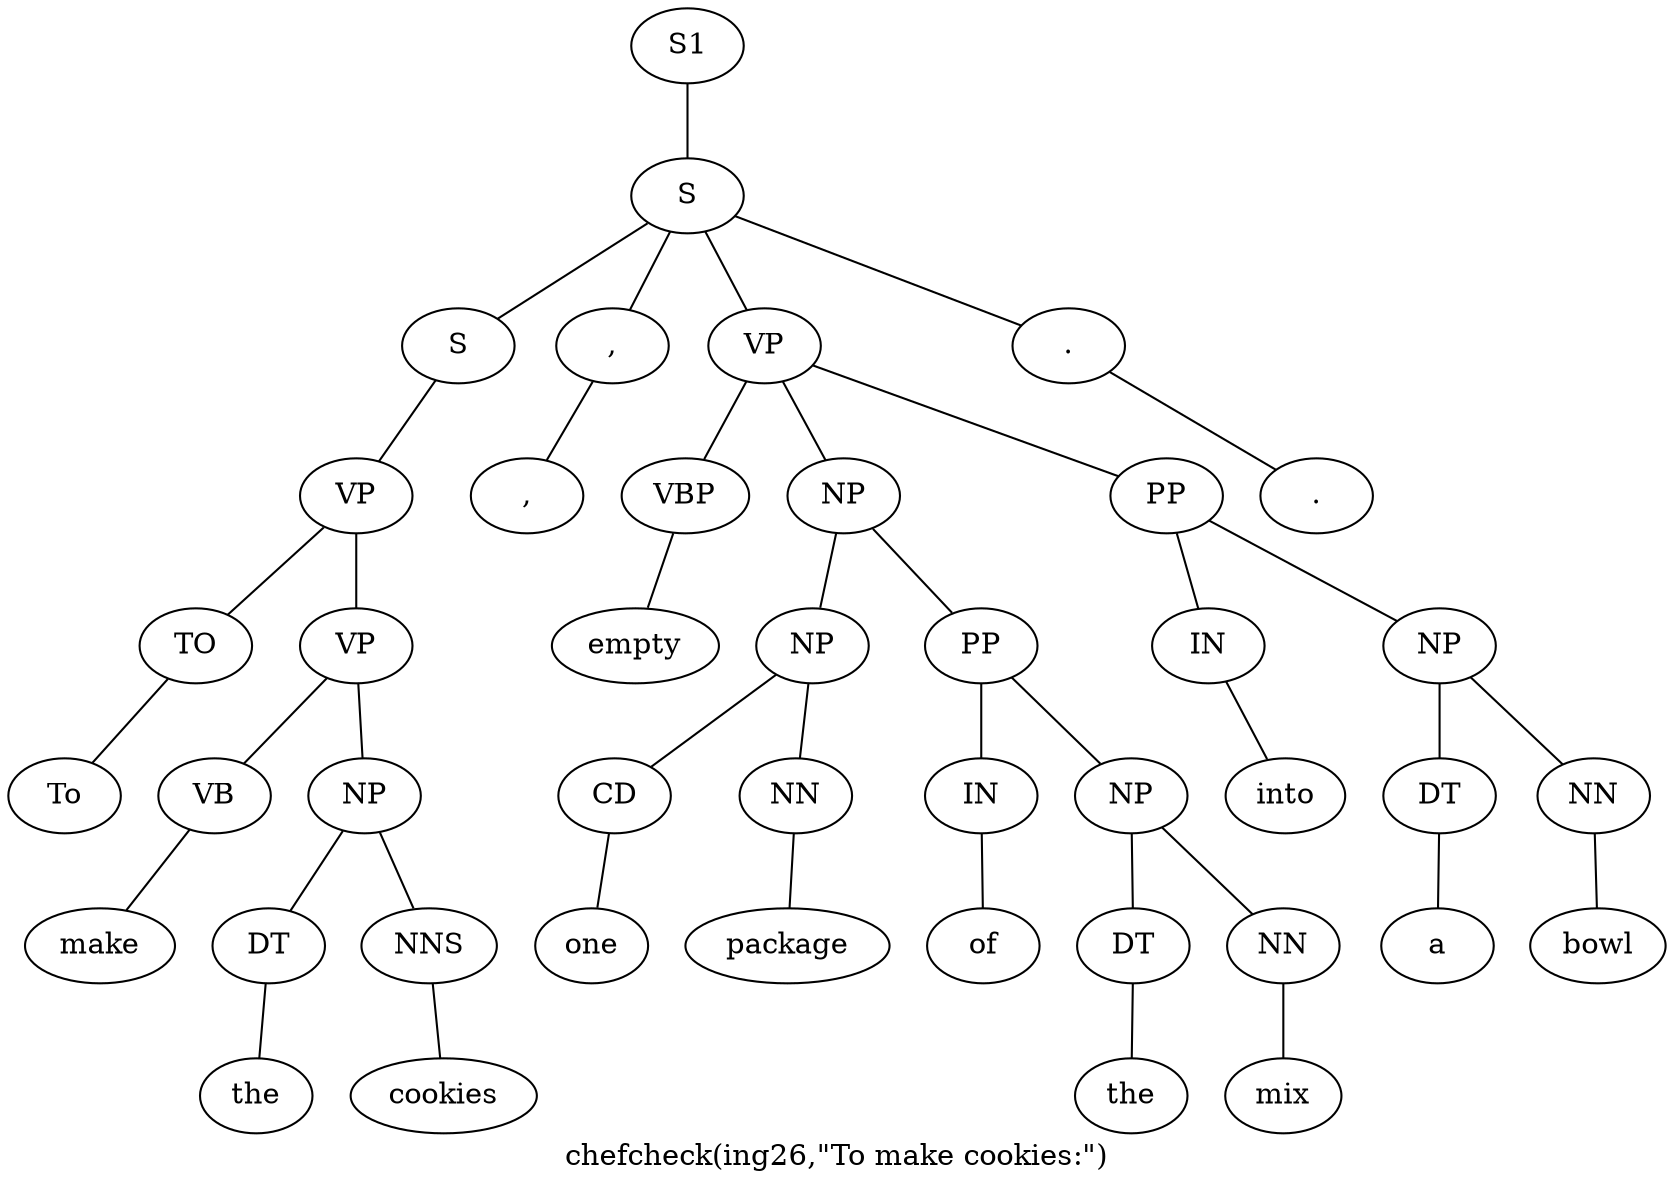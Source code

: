 graph SyntaxGraph {
	label = "chefcheck(ing26,\"To make cookies:\")";
	Node0 [label="S1"];
	Node1 [label="S"];
	Node2 [label="S"];
	Node3 [label="VP"];
	Node4 [label="TO"];
	Node5 [label="To"];
	Node6 [label="VP"];
	Node7 [label="VB"];
	Node8 [label="make"];
	Node9 [label="NP"];
	Node10 [label="DT"];
	Node11 [label="the"];
	Node12 [label="NNS"];
	Node13 [label="cookies"];
	Node14 [label=","];
	Node15 [label=","];
	Node16 [label="VP"];
	Node17 [label="VBP"];
	Node18 [label="empty"];
	Node19 [label="NP"];
	Node20 [label="NP"];
	Node21 [label="CD"];
	Node22 [label="one"];
	Node23 [label="NN"];
	Node24 [label="package"];
	Node25 [label="PP"];
	Node26 [label="IN"];
	Node27 [label="of"];
	Node28 [label="NP"];
	Node29 [label="DT"];
	Node30 [label="the"];
	Node31 [label="NN"];
	Node32 [label="mix"];
	Node33 [label="PP"];
	Node34 [label="IN"];
	Node35 [label="into"];
	Node36 [label="NP"];
	Node37 [label="DT"];
	Node38 [label="a"];
	Node39 [label="NN"];
	Node40 [label="bowl"];
	Node41 [label="."];
	Node42 [label="."];

	Node0 -- Node1;
	Node1 -- Node2;
	Node1 -- Node14;
	Node1 -- Node16;
	Node1 -- Node41;
	Node2 -- Node3;
	Node3 -- Node4;
	Node3 -- Node6;
	Node4 -- Node5;
	Node6 -- Node7;
	Node6 -- Node9;
	Node7 -- Node8;
	Node9 -- Node10;
	Node9 -- Node12;
	Node10 -- Node11;
	Node12 -- Node13;
	Node14 -- Node15;
	Node16 -- Node17;
	Node16 -- Node19;
	Node16 -- Node33;
	Node17 -- Node18;
	Node19 -- Node20;
	Node19 -- Node25;
	Node20 -- Node21;
	Node20 -- Node23;
	Node21 -- Node22;
	Node23 -- Node24;
	Node25 -- Node26;
	Node25 -- Node28;
	Node26 -- Node27;
	Node28 -- Node29;
	Node28 -- Node31;
	Node29 -- Node30;
	Node31 -- Node32;
	Node33 -- Node34;
	Node33 -- Node36;
	Node34 -- Node35;
	Node36 -- Node37;
	Node36 -- Node39;
	Node37 -- Node38;
	Node39 -- Node40;
	Node41 -- Node42;
}